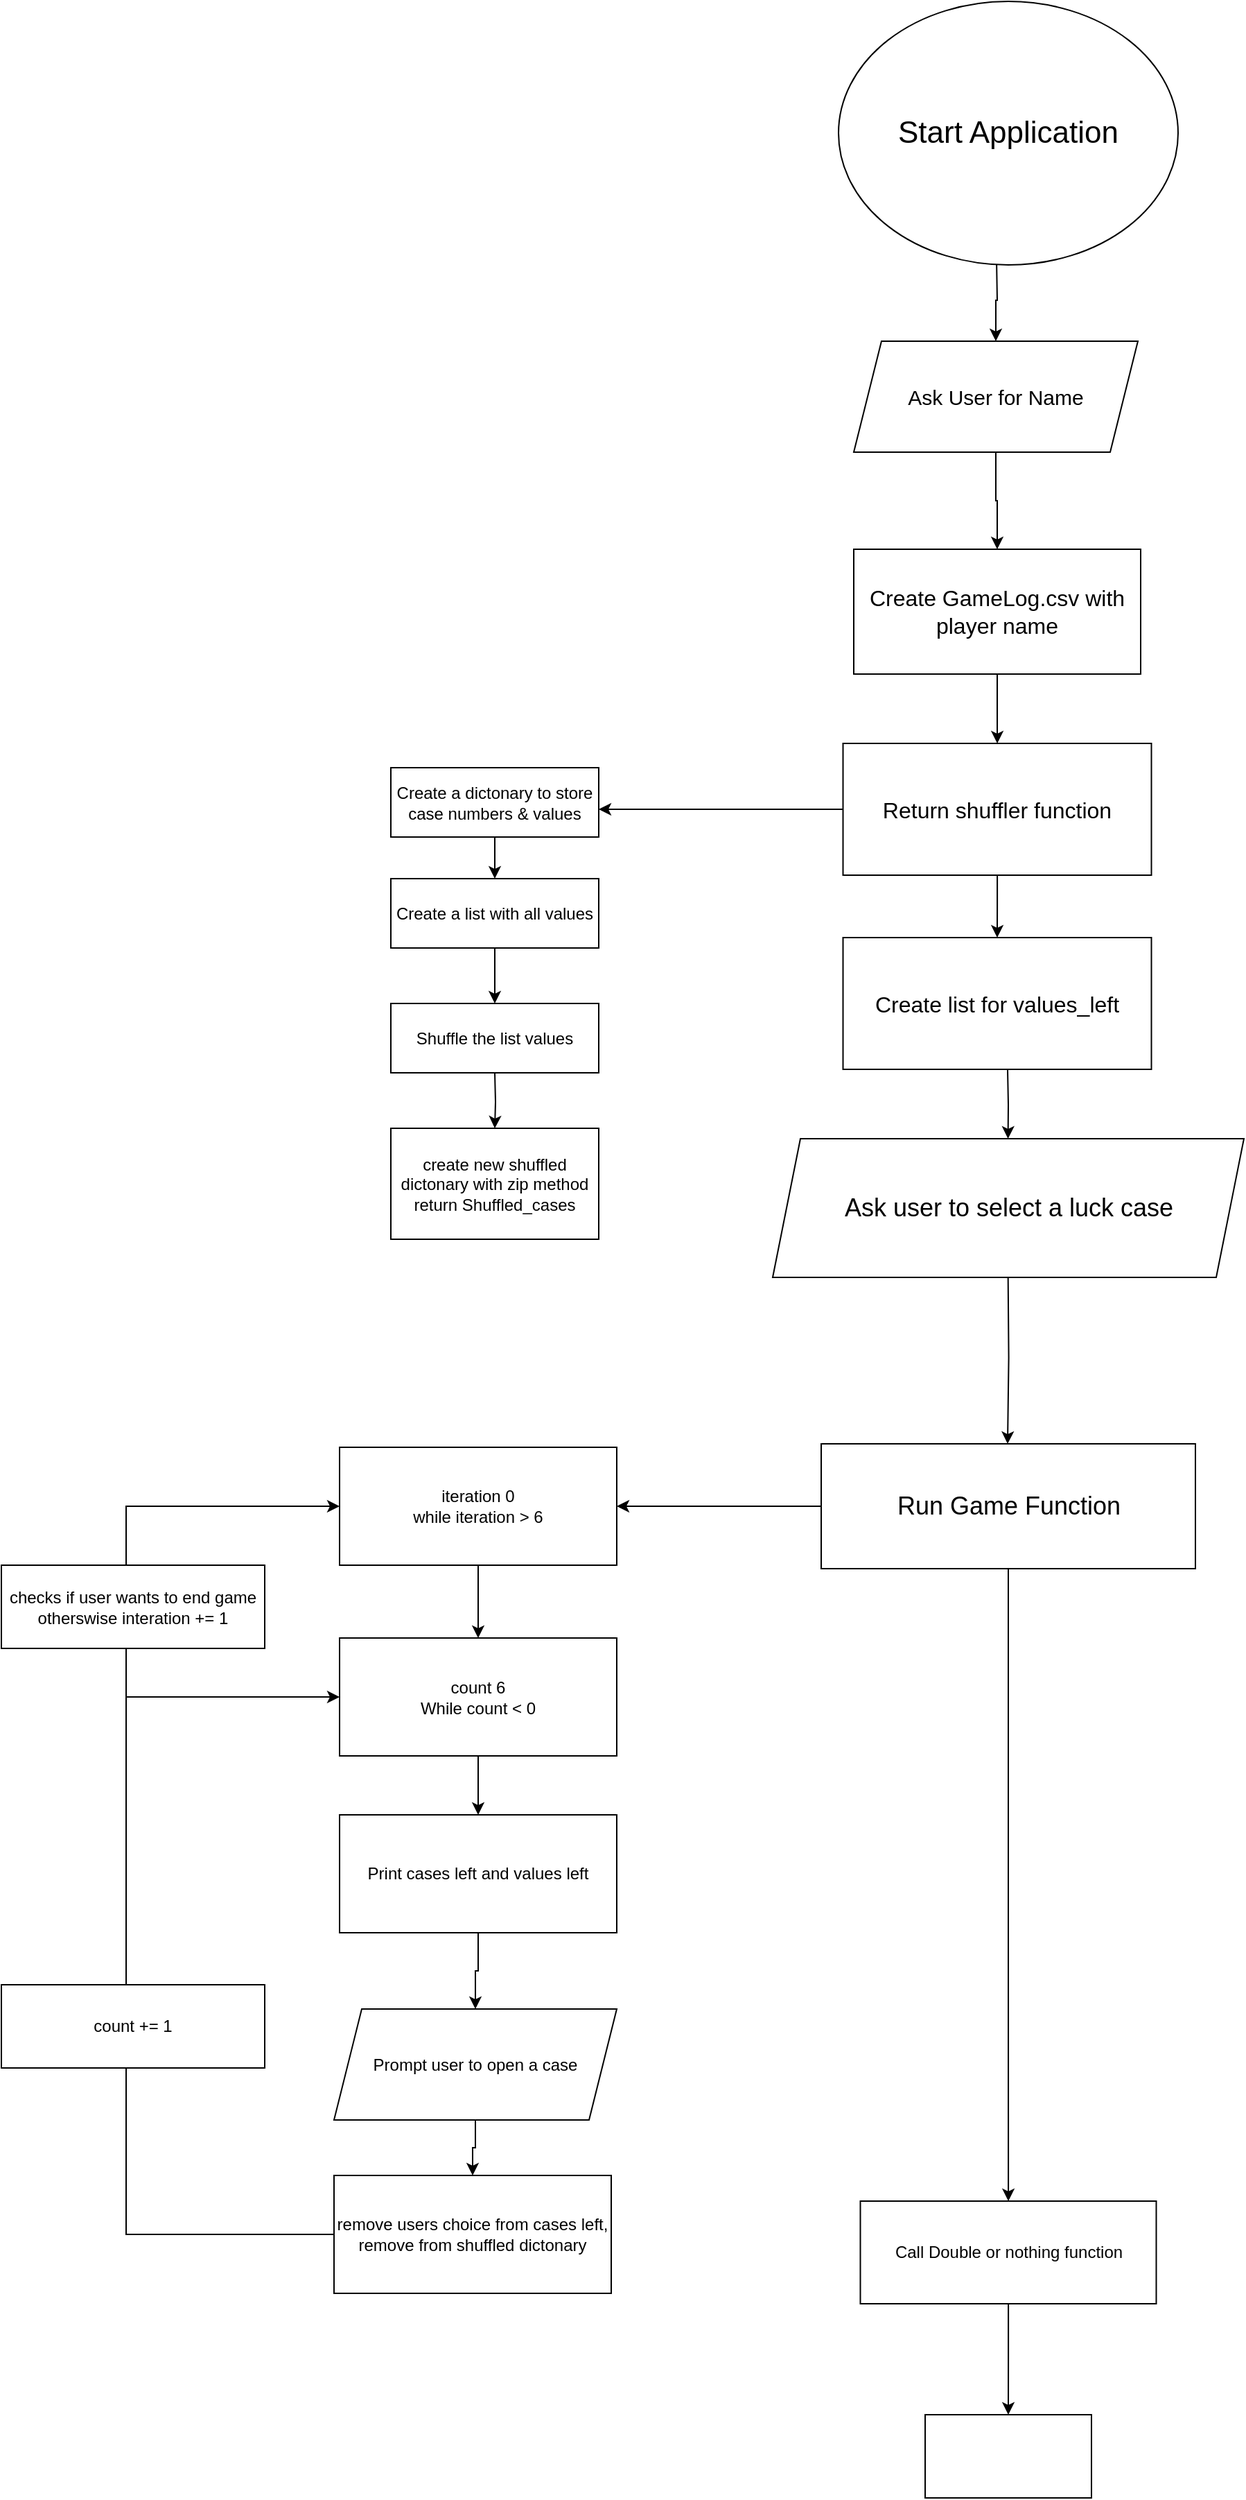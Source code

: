 <mxfile version="22.1.11" type="github">
  <diagram name="Page-1" id="VLC8R4KVJ3cNXHcV-09f">
    <mxGraphModel dx="2524" dy="780" grid="1" gridSize="10" guides="1" tooltips="1" connect="1" arrows="1" fold="1" page="1" pageScale="1" pageWidth="850" pageHeight="1100" math="0" shadow="0">
      <root>
        <mxCell id="0" />
        <mxCell id="1" parent="0" />
        <mxCell id="pCG21Fdg0DUQvxfNWMpT-1" style="edgeStyle=orthogonalEdgeStyle;rounded=0;orthogonalLoop=1;jettySize=auto;html=1;entryX=0.5;entryY=0;entryDx=0;entryDy=0;" parent="1" target="pCG21Fdg0DUQvxfNWMpT-4" edge="1">
          <mxGeometry relative="1" as="geometry">
            <mxPoint x="586" y="495" as="targetPoint" />
            <mxPoint x="588" y="415" as="sourcePoint" />
          </mxGeometry>
        </mxCell>
        <mxCell id="pCG21Fdg0DUQvxfNWMpT-2" style="edgeStyle=orthogonalEdgeStyle;rounded=0;orthogonalLoop=1;jettySize=auto;html=1;exitX=0.5;exitY=1;exitDx=0;exitDy=0;" parent="1" edge="1">
          <mxGeometry relative="1" as="geometry">
            <mxPoint x="586" y="555" as="sourcePoint" />
            <mxPoint x="586" y="555" as="targetPoint" />
          </mxGeometry>
        </mxCell>
        <mxCell id="pCG21Fdg0DUQvxfNWMpT-3" style="edgeStyle=orthogonalEdgeStyle;rounded=0;orthogonalLoop=1;jettySize=auto;html=1;" parent="1" source="pCG21Fdg0DUQvxfNWMpT-4" target="pCG21Fdg0DUQvxfNWMpT-6" edge="1">
          <mxGeometry relative="1" as="geometry">
            <mxPoint x="586.5" y="655" as="targetPoint" />
          </mxGeometry>
        </mxCell>
        <mxCell id="pCG21Fdg0DUQvxfNWMpT-4" value="&lt;font style=&quot;font-size: 15px;&quot;&gt;Ask User for Name&lt;/font&gt;" style="shape=parallelogram;perimeter=parallelogramPerimeter;whiteSpace=wrap;html=1;fixedSize=1;" parent="1" vertex="1">
          <mxGeometry x="485" y="475" width="205" height="80" as="geometry" />
        </mxCell>
        <mxCell id="pCG21Fdg0DUQvxfNWMpT-5" value="" style="edgeStyle=orthogonalEdgeStyle;rounded=0;orthogonalLoop=1;jettySize=auto;html=1;" parent="1" source="pCG21Fdg0DUQvxfNWMpT-6" target="pCG21Fdg0DUQvxfNWMpT-9" edge="1">
          <mxGeometry relative="1" as="geometry" />
        </mxCell>
        <mxCell id="pCG21Fdg0DUQvxfNWMpT-6" value="&lt;font style=&quot;font-size: 16px;&quot;&gt;Create GameLog.csv with player name&lt;/font&gt;" style="rounded=0;whiteSpace=wrap;html=1;" parent="1" vertex="1">
          <mxGeometry x="485" y="625" width="207" height="90" as="geometry" />
        </mxCell>
        <mxCell id="pCG21Fdg0DUQvxfNWMpT-7" style="edgeStyle=orthogonalEdgeStyle;rounded=0;orthogonalLoop=1;jettySize=auto;html=1;entryX=0.5;entryY=0;entryDx=0;entryDy=0;" parent="1" source="pCG21Fdg0DUQvxfNWMpT-9" target="pCG21Fdg0DUQvxfNWMpT-17" edge="1">
          <mxGeometry relative="1" as="geometry" />
        </mxCell>
        <mxCell id="pCG21Fdg0DUQvxfNWMpT-8" style="edgeStyle=orthogonalEdgeStyle;rounded=0;orthogonalLoop=1;jettySize=auto;html=1;entryX=1;entryY=0.5;entryDx=0;entryDy=0;" parent="1" source="pCG21Fdg0DUQvxfNWMpT-9" edge="1">
          <mxGeometry relative="1" as="geometry">
            <mxPoint x="301" y="812.5" as="targetPoint" />
          </mxGeometry>
        </mxCell>
        <mxCell id="pCG21Fdg0DUQvxfNWMpT-9" value="&lt;span style=&quot;font-size: 16px;&quot;&gt;Return shuffler function&lt;/span&gt;" style="whiteSpace=wrap;html=1;rounded=0;" parent="1" vertex="1">
          <mxGeometry x="477.25" y="765" width="222.5" height="95" as="geometry" />
        </mxCell>
        <mxCell id="pCG21Fdg0DUQvxfNWMpT-12" style="edgeStyle=orthogonalEdgeStyle;rounded=0;orthogonalLoop=1;jettySize=auto;html=1;" parent="1" source="pCG21Fdg0DUQvxfNWMpT-13" target="pCG21Fdg0DUQvxfNWMpT-15" edge="1">
          <mxGeometry relative="1" as="geometry">
            <mxPoint x="226" y="872.5" as="targetPoint" />
          </mxGeometry>
        </mxCell>
        <mxCell id="pCG21Fdg0DUQvxfNWMpT-13" value="Create a dictonary to store case numbers &amp;amp; values" style="rounded=0;whiteSpace=wrap;html=1;" parent="1" vertex="1">
          <mxGeometry x="151" y="782.5" width="150" height="50" as="geometry" />
        </mxCell>
        <mxCell id="pCG21Fdg0DUQvxfNWMpT-14" style="edgeStyle=orthogonalEdgeStyle;rounded=0;orthogonalLoop=1;jettySize=auto;html=1;" parent="1" source="pCG21Fdg0DUQvxfNWMpT-15" edge="1">
          <mxGeometry relative="1" as="geometry">
            <mxPoint x="226" y="952.5" as="targetPoint" />
          </mxGeometry>
        </mxCell>
        <mxCell id="pCG21Fdg0DUQvxfNWMpT-15" value="Create a list with all values" style="rounded=0;whiteSpace=wrap;html=1;" parent="1" vertex="1">
          <mxGeometry x="151" y="862.5" width="150" height="50" as="geometry" />
        </mxCell>
        <mxCell id="pCG21Fdg0DUQvxfNWMpT-16" value="Shuffle the list values" style="rounded=0;whiteSpace=wrap;html=1;" parent="1" vertex="1">
          <mxGeometry x="151" y="952.5" width="150" height="50" as="geometry" />
        </mxCell>
        <mxCell id="pCG21Fdg0DUQvxfNWMpT-17" value="&lt;span style=&quot;font-size: 16px;&quot;&gt;Create list for values_left&lt;/span&gt;" style="whiteSpace=wrap;html=1;rounded=0;" parent="1" vertex="1">
          <mxGeometry x="477.25" y="905" width="222.5" height="95" as="geometry" />
        </mxCell>
        <mxCell id="pCG21Fdg0DUQvxfNWMpT-18" value="&lt;font style=&quot;font-size: 22px;&quot;&gt;Start Application&lt;/font&gt;" style="ellipse;whiteSpace=wrap;html=1;" parent="1" vertex="1">
          <mxGeometry x="474" y="230" width="245" height="190" as="geometry" />
        </mxCell>
        <mxCell id="pCG21Fdg0DUQvxfNWMpT-19" value="create new shuffled dictonary with zip method&lt;br&gt;return Shuffled_cases" style="rounded=0;whiteSpace=wrap;html=1;" parent="1" vertex="1">
          <mxGeometry x="151" y="1042.5" width="150" height="80" as="geometry" />
        </mxCell>
        <mxCell id="pCG21Fdg0DUQvxfNWMpT-20" style="edgeStyle=orthogonalEdgeStyle;rounded=0;orthogonalLoop=1;jettySize=auto;html=1;entryX=0.5;entryY=0;entryDx=0;entryDy=0;" parent="1" target="pCG21Fdg0DUQvxfNWMpT-19" edge="1">
          <mxGeometry relative="1" as="geometry">
            <mxPoint x="226" y="1002.5" as="sourcePoint" />
          </mxGeometry>
        </mxCell>
        <mxCell id="pCG21Fdg0DUQvxfNWMpT-21" style="edgeStyle=orthogonalEdgeStyle;rounded=0;orthogonalLoop=1;jettySize=auto;html=1;" parent="1" edge="1">
          <mxGeometry relative="1" as="geometry">
            <mxPoint x="596" y="1270" as="targetPoint" />
            <mxPoint x="596.3" y="1145" as="sourcePoint" />
          </mxGeometry>
        </mxCell>
        <mxCell id="pCG21Fdg0DUQvxfNWMpT-23" style="edgeStyle=orthogonalEdgeStyle;rounded=0;orthogonalLoop=1;jettySize=auto;html=1;exitX=0.5;exitY=1;exitDx=0;exitDy=0;" parent="1" source="-eVUB_hD1s0Y--Jl8ucJ-1" target="pCG21Fdg0DUQvxfNWMpT-24" edge="1">
          <mxGeometry relative="1" as="geometry">
            <mxPoint x="240" y="1315" as="targetPoint" />
          </mxGeometry>
        </mxCell>
        <mxCell id="-eVUB_hD1s0Y--Jl8ucJ-2" style="edgeStyle=orthogonalEdgeStyle;rounded=0;orthogonalLoop=1;jettySize=auto;html=1;entryX=1;entryY=0.5;entryDx=0;entryDy=0;" edge="1" parent="1" source="pCG21Fdg0DUQvxfNWMpT-22" target="-eVUB_hD1s0Y--Jl8ucJ-1">
          <mxGeometry relative="1" as="geometry" />
        </mxCell>
        <mxCell id="-eVUB_hD1s0Y--Jl8ucJ-7" style="edgeStyle=orthogonalEdgeStyle;rounded=0;orthogonalLoop=1;jettySize=auto;html=1;" edge="1" parent="1" source="pCG21Fdg0DUQvxfNWMpT-22" target="-eVUB_hD1s0Y--Jl8ucJ-8">
          <mxGeometry relative="1" as="geometry">
            <mxPoint x="596.5" y="1846" as="targetPoint" />
          </mxGeometry>
        </mxCell>
        <mxCell id="pCG21Fdg0DUQvxfNWMpT-22" value="&lt;font style=&quot;font-size: 18px;&quot;&gt;Run Game Function&lt;/font&gt;" style="rounded=0;whiteSpace=wrap;html=1;" parent="1" vertex="1">
          <mxGeometry x="461.5" y="1270" width="270" height="90" as="geometry" />
        </mxCell>
        <mxCell id="pCG21Fdg0DUQvxfNWMpT-28" style="edgeStyle=orthogonalEdgeStyle;rounded=0;orthogonalLoop=1;jettySize=auto;html=1;" parent="1" source="pCG21Fdg0DUQvxfNWMpT-24" edge="1">
          <mxGeometry relative="1" as="geometry">
            <mxPoint x="214" y="1537.5" as="targetPoint" />
          </mxGeometry>
        </mxCell>
        <mxCell id="pCG21Fdg0DUQvxfNWMpT-24" value="count 6&lt;br&gt;While count &amp;lt; 0" style="rounded=0;whiteSpace=wrap;html=1;" parent="1" vertex="1">
          <mxGeometry x="114" y="1410" width="200" height="85" as="geometry" />
        </mxCell>
        <mxCell id="pCG21Fdg0DUQvxfNWMpT-26" value="" style="edgeStyle=orthogonalEdgeStyle;rounded=0;orthogonalLoop=1;jettySize=auto;html=1;" parent="1" edge="1">
          <mxGeometry relative="1" as="geometry">
            <mxPoint x="596.3" y="1050" as="targetPoint" />
            <mxPoint x="596" y="1000" as="sourcePoint" />
          </mxGeometry>
        </mxCell>
        <mxCell id="pCG21Fdg0DUQvxfNWMpT-27" value="&lt;font style=&quot;font-size: 18px;&quot;&gt;Ask user to select a luck case&lt;/font&gt;" style="shape=parallelogram;perimeter=parallelogramPerimeter;whiteSpace=wrap;html=1;fixedSize=1;" parent="1" vertex="1">
          <mxGeometry x="426.5" y="1050" width="340" height="100" as="geometry" />
        </mxCell>
        <mxCell id="-eVUB_hD1s0Y--Jl8ucJ-3" style="edgeStyle=orthogonalEdgeStyle;rounded=0;orthogonalLoop=1;jettySize=auto;html=1;entryX=0;entryY=0.5;entryDx=0;entryDy=0;" edge="1" parent="1" source="pCG21Fdg0DUQvxfNWMpT-31" target="pCG21Fdg0DUQvxfNWMpT-24">
          <mxGeometry relative="1" as="geometry">
            <Array as="points">
              <mxPoint x="-40" y="1840" />
              <mxPoint x="-40" y="1453" />
            </Array>
          </mxGeometry>
        </mxCell>
        <mxCell id="-eVUB_hD1s0Y--Jl8ucJ-4" style="edgeStyle=orthogonalEdgeStyle;rounded=0;orthogonalLoop=1;jettySize=auto;html=1;entryX=0;entryY=0.5;entryDx=0;entryDy=0;" edge="1" parent="1" source="pCG21Fdg0DUQvxfNWMpT-31" target="-eVUB_hD1s0Y--Jl8ucJ-1">
          <mxGeometry relative="1" as="geometry">
            <Array as="points">
              <mxPoint x="-40" y="1840" />
              <mxPoint x="-40" y="1315" />
            </Array>
          </mxGeometry>
        </mxCell>
        <mxCell id="pCG21Fdg0DUQvxfNWMpT-31" value="remove users choice from cases left, remove from shuffled dictonary" style="rounded=0;whiteSpace=wrap;html=1;" parent="1" vertex="1">
          <mxGeometry x="110" y="1797.5" width="200" height="85" as="geometry" />
        </mxCell>
        <mxCell id="pCG21Fdg0DUQvxfNWMpT-33" style="edgeStyle=orthogonalEdgeStyle;rounded=0;orthogonalLoop=1;jettySize=auto;html=1;entryX=0.5;entryY=0;entryDx=0;entryDy=0;" parent="1" source="pCG21Fdg0DUQvxfNWMpT-32" target="pCG21Fdg0DUQvxfNWMpT-31" edge="1">
          <mxGeometry relative="1" as="geometry" />
        </mxCell>
        <mxCell id="pCG21Fdg0DUQvxfNWMpT-32" value="Prompt user to open a case" style="shape=parallelogram;perimeter=parallelogramPerimeter;whiteSpace=wrap;html=1;fixedSize=1;" parent="1" vertex="1">
          <mxGeometry x="110" y="1677.5" width="204" height="80" as="geometry" />
        </mxCell>
        <mxCell id="pCG21Fdg0DUQvxfNWMpT-37" style="edgeStyle=orthogonalEdgeStyle;rounded=0;orthogonalLoop=1;jettySize=auto;html=1;entryX=0.5;entryY=0;entryDx=0;entryDy=0;" parent="1" source="pCG21Fdg0DUQvxfNWMpT-36" target="pCG21Fdg0DUQvxfNWMpT-32" edge="1">
          <mxGeometry relative="1" as="geometry" />
        </mxCell>
        <mxCell id="pCG21Fdg0DUQvxfNWMpT-36" value="Print cases left and values left" style="rounded=0;whiteSpace=wrap;html=1;" parent="1" vertex="1">
          <mxGeometry x="114" y="1537.5" width="200" height="85" as="geometry" />
        </mxCell>
        <mxCell id="-eVUB_hD1s0Y--Jl8ucJ-1" value="iteration 0&lt;br&gt;while iteration &amp;gt; 6" style="rounded=0;whiteSpace=wrap;html=1;" vertex="1" parent="1">
          <mxGeometry x="114" y="1272.5" width="200" height="85" as="geometry" />
        </mxCell>
        <mxCell id="-eVUB_hD1s0Y--Jl8ucJ-5" value="count += 1&lt;br&gt;" style="rounded=0;whiteSpace=wrap;html=1;" vertex="1" parent="1">
          <mxGeometry x="-130" y="1660" width="190" height="60" as="geometry" />
        </mxCell>
        <mxCell id="-eVUB_hD1s0Y--Jl8ucJ-6" value="checks if user wants to end game&lt;br&gt;otherswise interation += 1" style="rounded=0;whiteSpace=wrap;html=1;" vertex="1" parent="1">
          <mxGeometry x="-130" y="1357.5" width="190" height="60" as="geometry" />
        </mxCell>
        <mxCell id="-eVUB_hD1s0Y--Jl8ucJ-9" style="edgeStyle=orthogonalEdgeStyle;rounded=0;orthogonalLoop=1;jettySize=auto;html=1;" edge="1" parent="1" source="-eVUB_hD1s0Y--Jl8ucJ-8" target="-eVUB_hD1s0Y--Jl8ucJ-10">
          <mxGeometry relative="1" as="geometry">
            <mxPoint x="596.5" y="2000" as="targetPoint" />
          </mxGeometry>
        </mxCell>
        <mxCell id="-eVUB_hD1s0Y--Jl8ucJ-8" value="Call Double or nothing function" style="rounded=0;whiteSpace=wrap;html=1;" vertex="1" parent="1">
          <mxGeometry x="489.75" y="1816" width="213.5" height="74" as="geometry" />
        </mxCell>
        <mxCell id="-eVUB_hD1s0Y--Jl8ucJ-10" value="" style="rounded=0;whiteSpace=wrap;html=1;" vertex="1" parent="1">
          <mxGeometry x="536.5" y="1970" width="120" height="60" as="geometry" />
        </mxCell>
      </root>
    </mxGraphModel>
  </diagram>
</mxfile>
